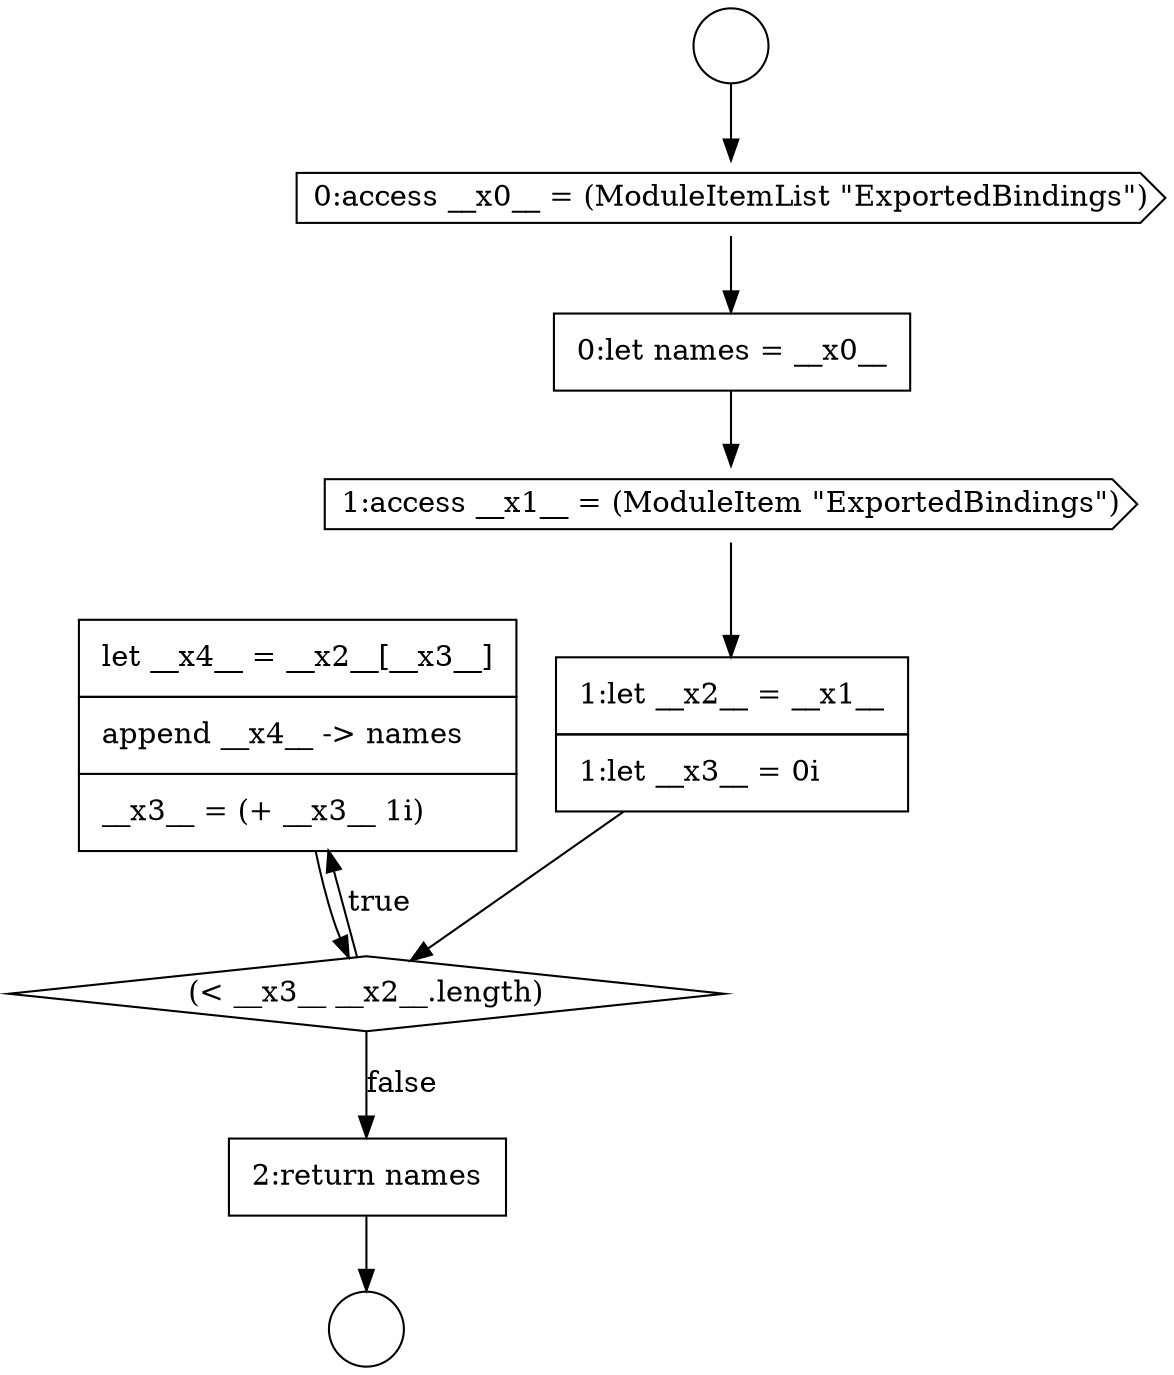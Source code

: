 digraph {
  node10743 [shape=none, margin=0, label=<<font color="black">
    <table border="0" cellborder="1" cellspacing="0" cellpadding="10">
      <tr><td align="left">let __x4__ = __x2__[__x3__]</td></tr>
      <tr><td align="left">append __x4__ -&gt; names</td></tr>
      <tr><td align="left">__x3__ = (+ __x3__ 1i)</td></tr>
    </table>
  </font>> color="black" fillcolor="white" style=filled]
  node10737 [shape=circle label=" " color="black" fillcolor="white" style=filled]
  node10742 [shape=diamond, label=<<font color="black">(&lt; __x3__ __x2__.length)</font>> color="black" fillcolor="white" style=filled]
  node10740 [shape=cds, label=<<font color="black">1:access __x1__ = (ModuleItem &quot;ExportedBindings&quot;)</font>> color="black" fillcolor="white" style=filled]
  node10741 [shape=none, margin=0, label=<<font color="black">
    <table border="0" cellborder="1" cellspacing="0" cellpadding="10">
      <tr><td align="left">1:let __x2__ = __x1__</td></tr>
      <tr><td align="left">1:let __x3__ = 0i</td></tr>
    </table>
  </font>> color="black" fillcolor="white" style=filled]
  node10736 [shape=circle label=" " color="black" fillcolor="white" style=filled]
  node10739 [shape=none, margin=0, label=<<font color="black">
    <table border="0" cellborder="1" cellspacing="0" cellpadding="10">
      <tr><td align="left">0:let names = __x0__</td></tr>
    </table>
  </font>> color="black" fillcolor="white" style=filled]
  node10744 [shape=none, margin=0, label=<<font color="black">
    <table border="0" cellborder="1" cellspacing="0" cellpadding="10">
      <tr><td align="left">2:return names</td></tr>
    </table>
  </font>> color="black" fillcolor="white" style=filled]
  node10738 [shape=cds, label=<<font color="black">0:access __x0__ = (ModuleItemList &quot;ExportedBindings&quot;)</font>> color="black" fillcolor="white" style=filled]
  node10741 -> node10742 [ color="black"]
  node10736 -> node10738 [ color="black"]
  node10739 -> node10740 [ color="black"]
  node10740 -> node10741 [ color="black"]
  node10742 -> node10743 [label=<<font color="black">true</font>> color="black"]
  node10742 -> node10744 [label=<<font color="black">false</font>> color="black"]
  node10738 -> node10739 [ color="black"]
  node10743 -> node10742 [ color="black"]
  node10744 -> node10737 [ color="black"]
}
